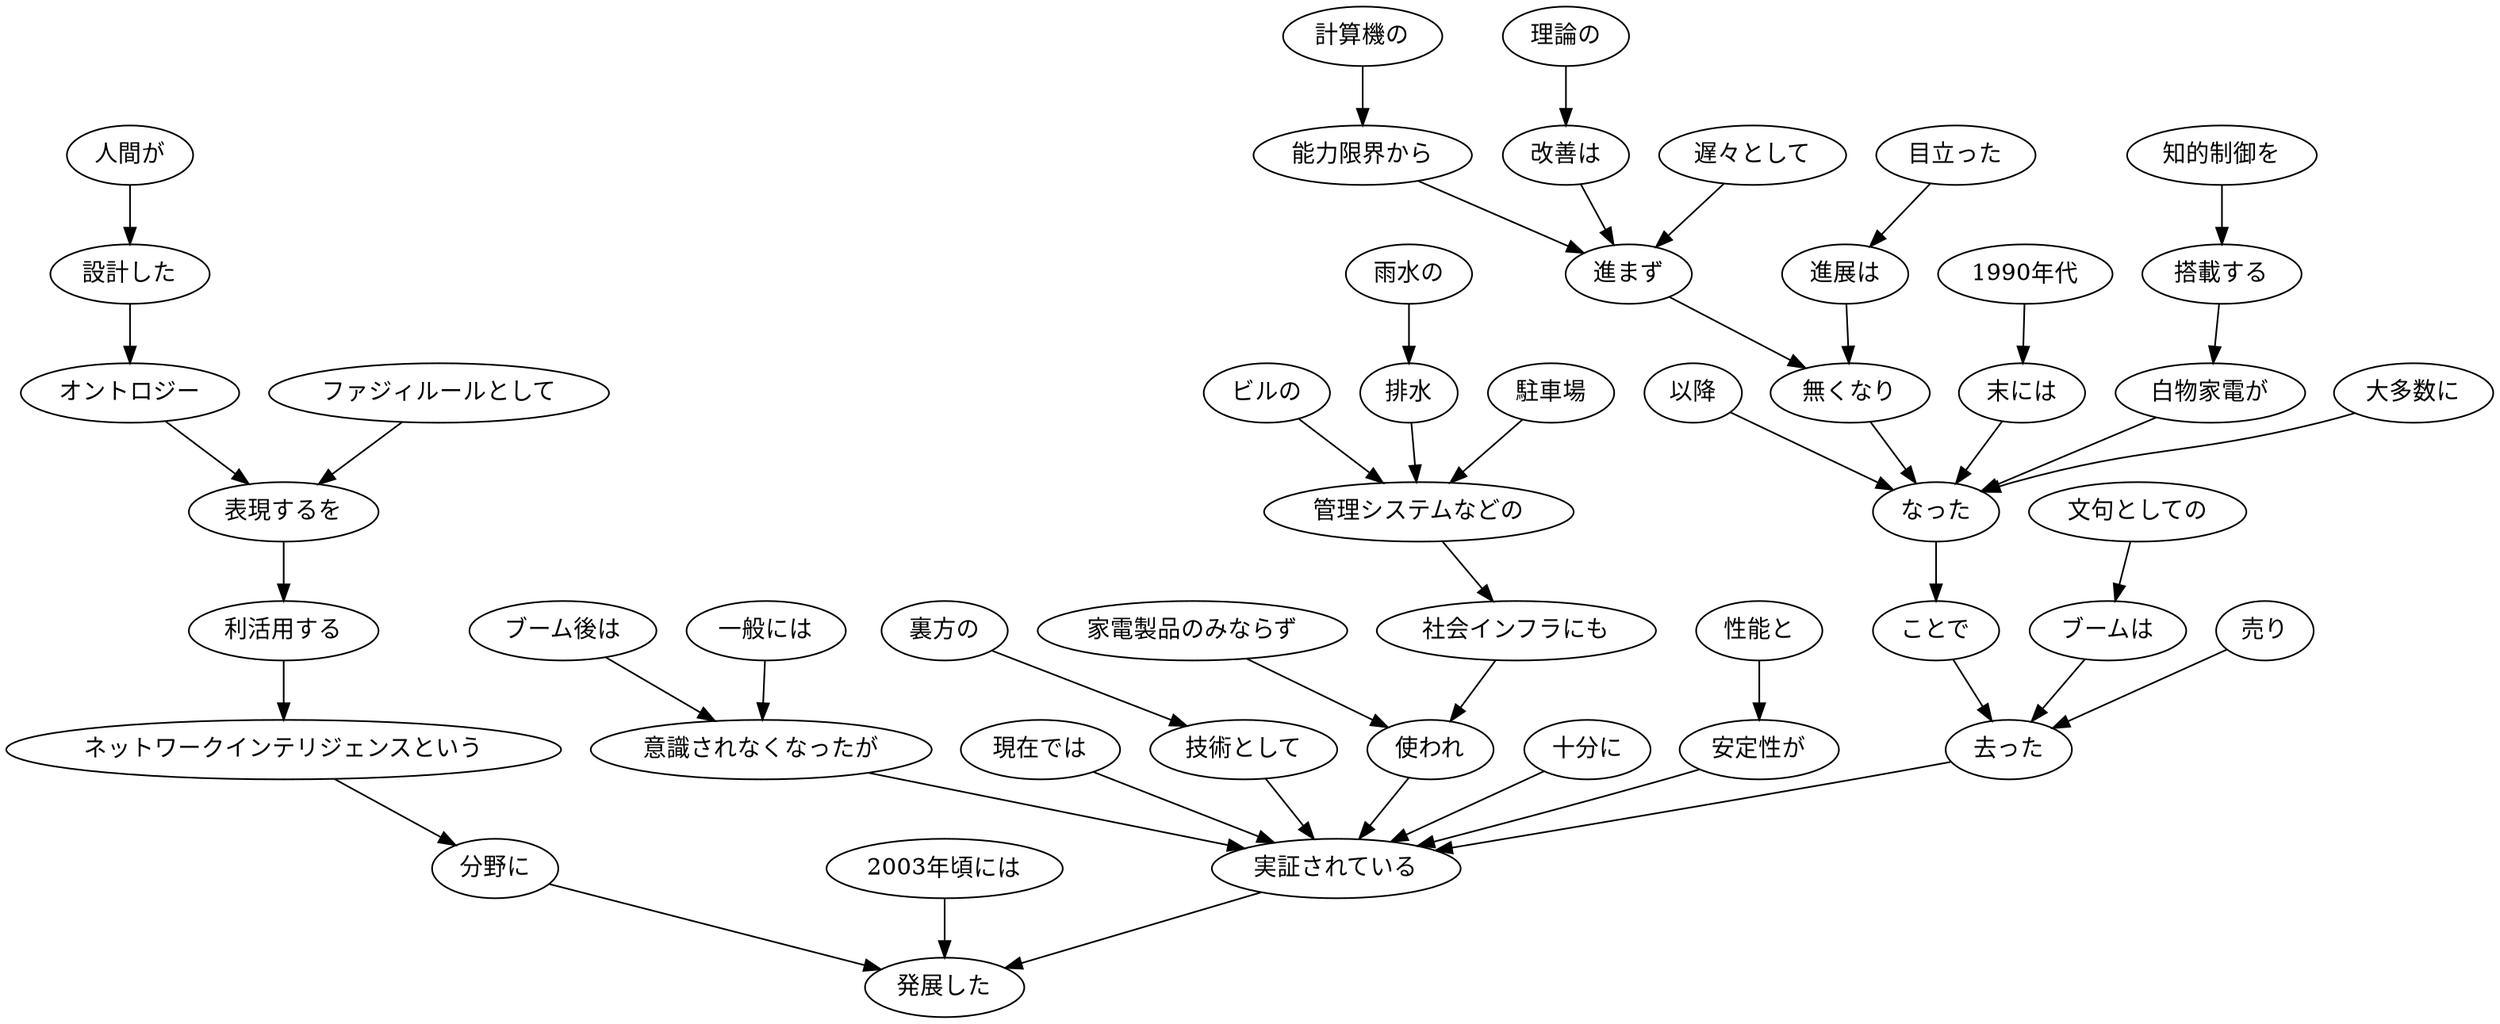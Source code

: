 // ans44
digraph {
	0 [label="以降"]
	16 [label="なった"]
	0 -> 16
	1 [label="計算機の"]
	2 [label="能力限界から"]
	1 -> 2
	2 [label="能力限界から"]
	6 [label="進まず"]
	2 -> 6
	3 [label="理論の"]
	4 [label="改善は"]
	3 -> 4
	4 [label="改善は"]
	6 [label="進まず"]
	4 -> 6
	5 [label="遅々として"]
	6 [label="進まず"]
	5 -> 6
	6 [label="進まず"]
	9 [label="無くなり"]
	6 -> 9
	7 [label="目立った"]
	8 [label="進展は"]
	7 -> 8
	8 [label="進展は"]
	9 [label="無くなり"]
	8 -> 9
	9 [label="無くなり"]
	16 [label="なった"]
	9 -> 16
	10 [label="1990年代"]
	11 [label="末には"]
	10 -> 11
	11 [label="末には"]
	16 [label="なった"]
	11 -> 16
	12 [label="知的制御を"]
	13 [label="搭載する"]
	12 -> 13
	13 [label="搭載する"]
	14 [label="白物家電が"]
	13 -> 14
	14 [label="白物家電が"]
	16 [label="なった"]
	14 -> 16
	15 [label="大多数に"]
	16 [label="なった"]
	15 -> 16
	16 [label="なった"]
	17 [label="ことで"]
	16 -> 17
	17 [label="ことで"]
	21 [label="去った"]
	17 -> 21
	18 [label="売り"]
	21 [label="去った"]
	18 -> 21
	19 [label="文句としての"]
	20 [label="ブームは"]
	19 -> 20
	20 [label="ブームは"]
	21 [label="去った"]
	20 -> 21
	21 [label="去った"]
	39 [label="実証されている"]
	21 -> 39
	22 [label="ブーム後は"]
	24 [label="意識されなくなったが"]
	22 -> 24
	23 [label="一般には"]
	24 [label="意識されなくなったが"]
	23 -> 24
	24 [label="意識されなくなったが"]
	39 [label="実証されている"]
	24 -> 39
	25 [label="現在では"]
	39 [label="実証されている"]
	25 -> 39
	26 [label="裏方の"]
	27 [label="技術として"]
	26 -> 27
	27 [label="技術として"]
	39 [label="実証されている"]
	27 -> 39
	28 [label="家電製品のみならず"]
	35 [label="使われ"]
	28 -> 35
	29 [label="雨水の"]
	30 [label="排水"]
	29 -> 30
	30 [label="排水"]
	33 [label="管理システムなどの"]
	30 -> 33
	31 [label="駐車場"]
	33 [label="管理システムなどの"]
	31 -> 33
	32 [label="ビルの"]
	33 [label="管理システムなどの"]
	32 -> 33
	33 [label="管理システムなどの"]
	34 [label="社会インフラにも"]
	33 -> 34
	34 [label="社会インフラにも"]
	35 [label="使われ"]
	34 -> 35
	35 [label="使われ"]
	39 [label="実証されている"]
	35 -> 39
	36 [label="十分に"]
	39 [label="実証されている"]
	36 -> 39
	37 [label="性能と"]
	38 [label="安定性が"]
	37 -> 38
	38 [label="安定性が"]
	39 [label="実証されている"]
	38 -> 39
	39 [label="実証されている"]
	49 [label="発展した"]
	39 -> 49
	40 [label="2003年頃には"]
	49 [label="発展した"]
	40 -> 49
	41 [label="人間が"]
	42 [label="設計した"]
	41 -> 42
	42 [label="設計した"]
	43 [label="オントロジー"]
	42 -> 43
	43 [label="オントロジー"]
	45 [label="表現するを"]
	43 -> 45
	44 [label="ファジィルールとして"]
	45 [label="表現するを"]
	44 -> 45
	45 [label="表現するを"]
	46 [label="利活用する"]
	45 -> 46
	46 [label="利活用する"]
	47 [label="ネットワークインテリジェンスという"]
	46 -> 47
	47 [label="ネットワークインテリジェンスという"]
	48 [label="分野に"]
	47 -> 48
	48 [label="分野に"]
	49 [label="発展した"]
	48 -> 49
}
